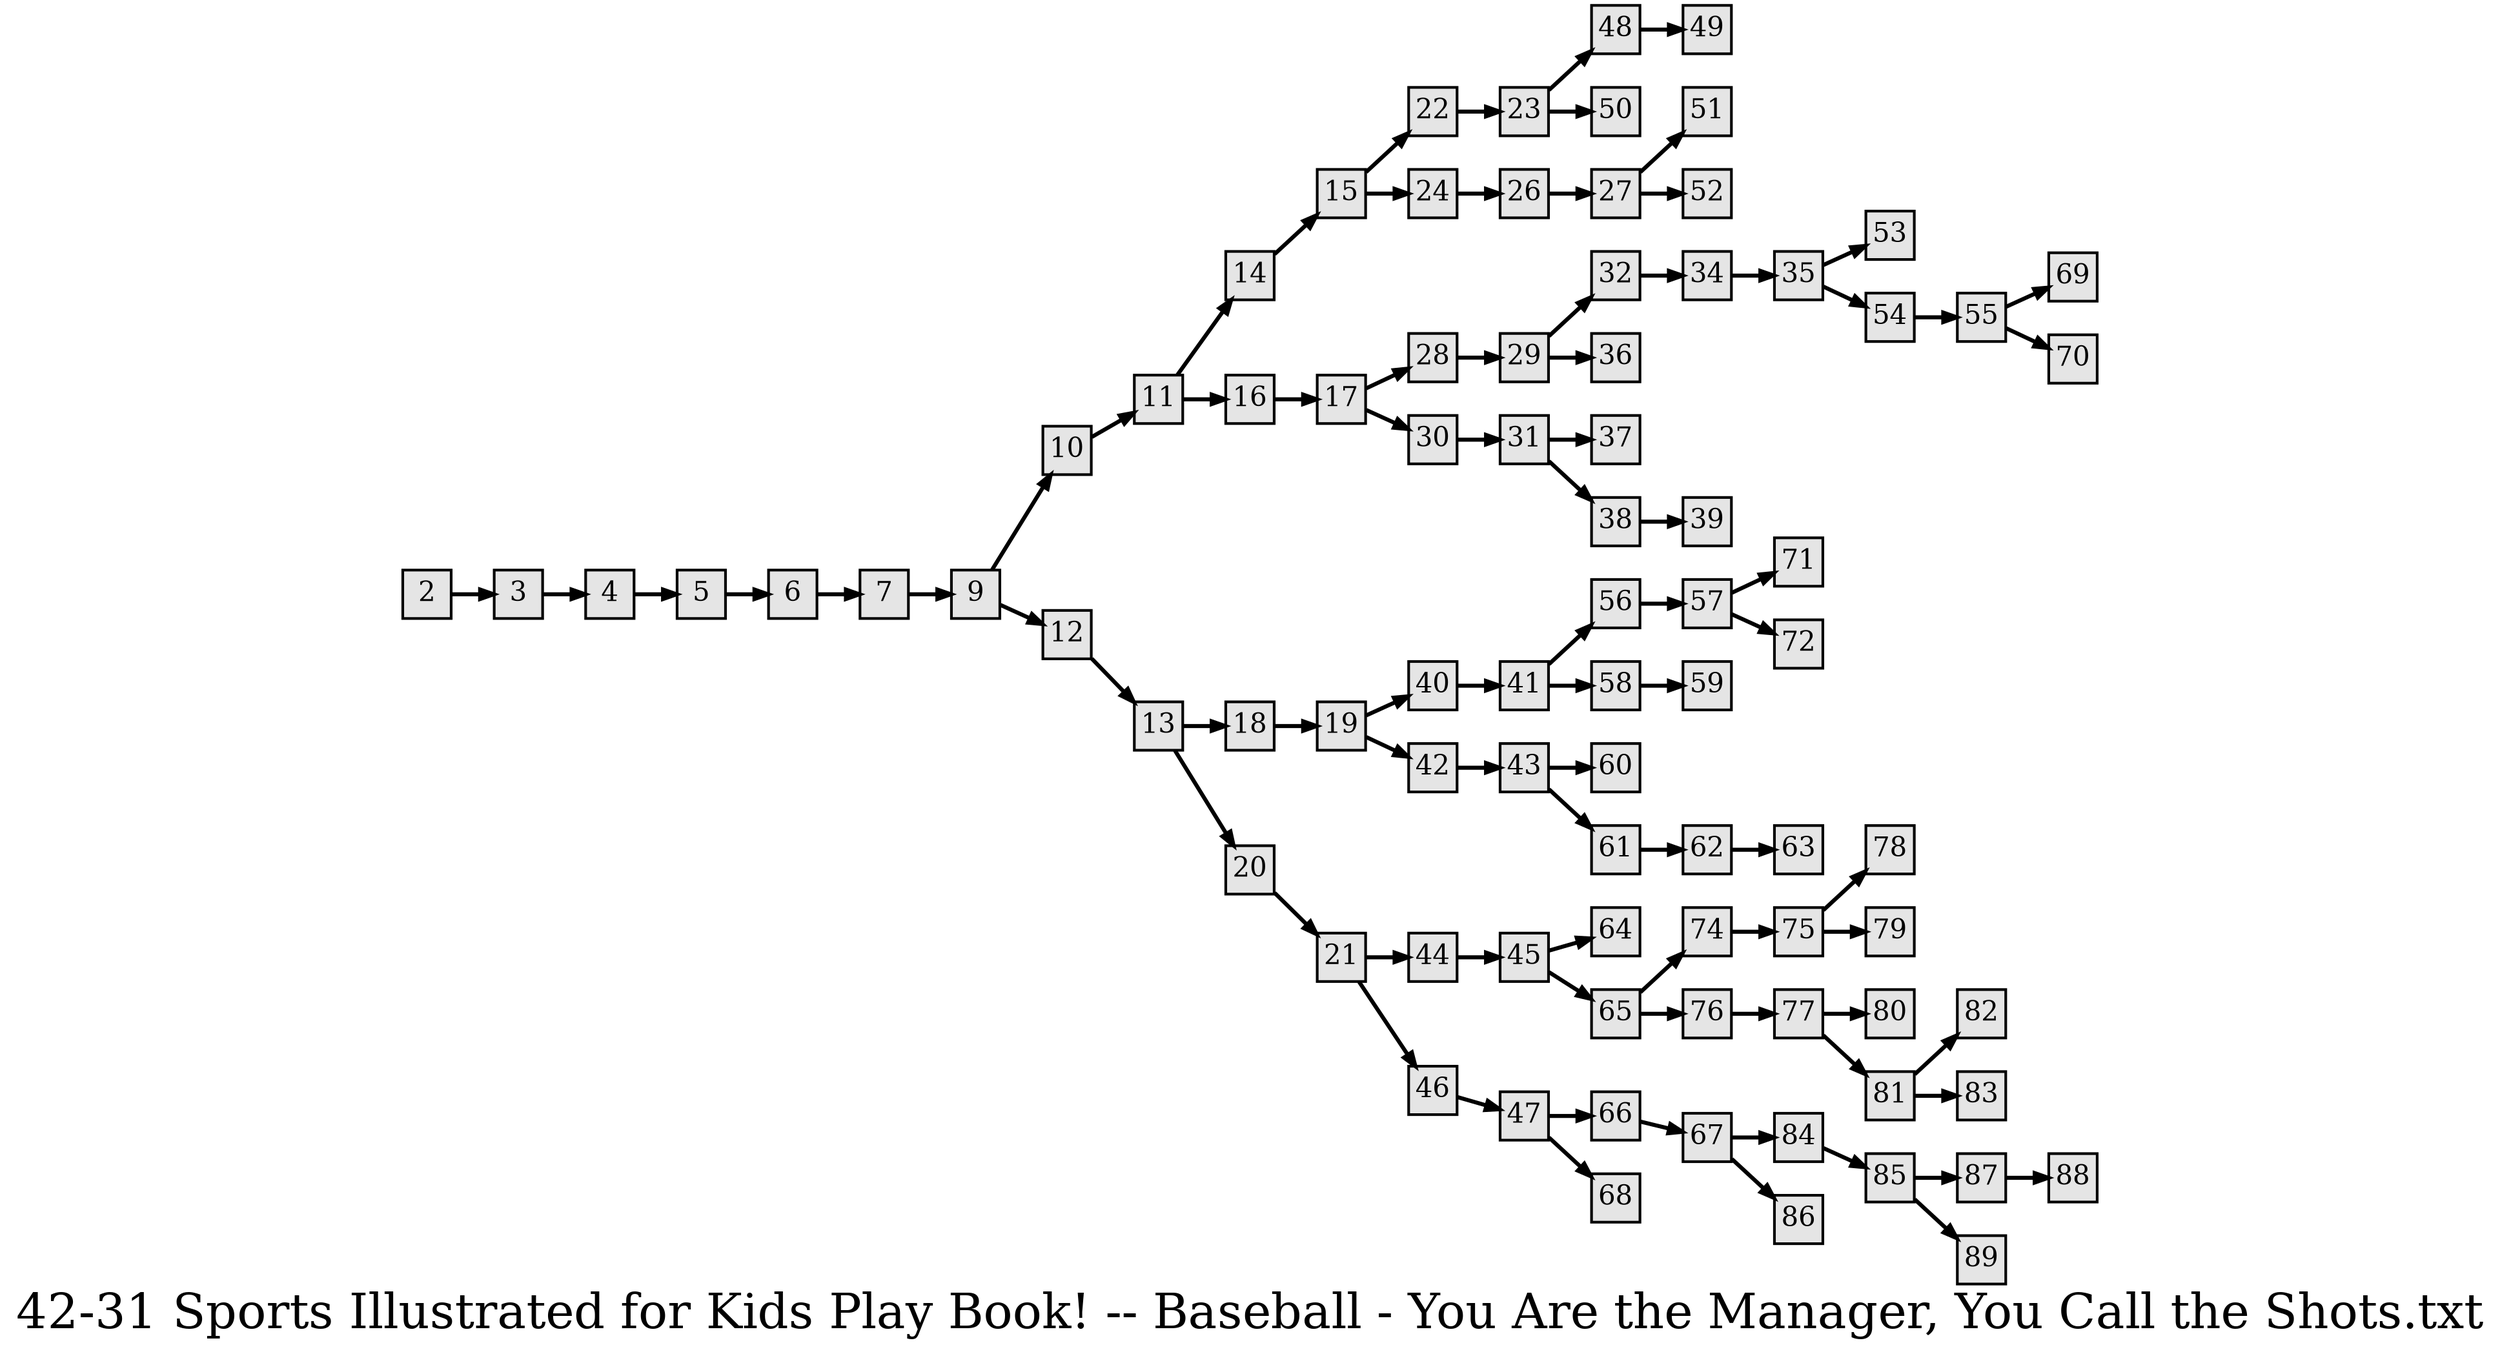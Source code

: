 digraph g{
  graph [ label="42-31 Sports Illustrated for Kids Play Book! -- Baseball - You Are the Manager, You Call the Shots.txt" rankdir=LR, ordering=out, fontsize=36, nodesep="0.35", ranksep="0.45"];
  node  [shape=rect, penwidth=2, fontsize=20, style=filled, fillcolor=grey90, margin="0,0", labelfloat=true, regular=true, fixedsize=true];
  edge  [labelfloat=true, penwidth=3, fontsize=12];
  2 -> 3;
  3 -> 4;
  4 -> 5;
  5 -> 6;
  6 -> 7;
  7 -> 9;
  9 -> 10;
  9 -> 12;
  10 -> 11;
  11 -> 14;
  11 -> 16;
  12 -> 13;
  13 -> 18;
  13 -> 20;
  14 -> 15;
  15 -> 22;
  15 -> 24;
  16 -> 17;
  17 -> 28;
  17 -> 30;
  18 -> 19;
  19 -> 40;
  19 -> 42;
  20 -> 21;
  21 -> 44;
  21 -> 46;
  22 -> 23;
  23 -> 48;
  23 -> 50;
  24 -> 26;
  26 -> 27;
  27 -> 51;
  27 -> 52;
  28 -> 29;
  29 -> 32;
  29 -> 36;
  30 -> 31;
  31 -> 37;
  31 -> 38;
  32 -> 34;
  34 -> 35;
  35 -> 53;
  35 -> 54;
  38 -> 39;
  40 -> 41;
  41 -> 56;
  41 -> 58;
  42 -> 43;
  43 -> 60;
  43 -> 61;
  44 -> 45;
  45 -> 64;
  45 -> 65;
  46 -> 47;
  47 -> 66;
  47 -> 68;
  48 -> 49;
  54 -> 55;
  55 -> 69;
  55 -> 70;
  56 -> 57;
  57 -> 71;
  57 -> 72;
  58 -> 59;
  61 -> 62;
  62 -> 63;
  65 -> 74;
  65 -> 76;
  66 -> 67;
  67 -> 84;
  67 -> 86;
  74 -> 75;
  75 -> 78;
  75 -> 79;
  76 -> 77;
  77 -> 80;
  77 -> 81;
  81 -> 82;
  81 -> 83;
  84 -> 85;
  85 -> 87;
  85 -> 89;
  87 -> 88;
}

